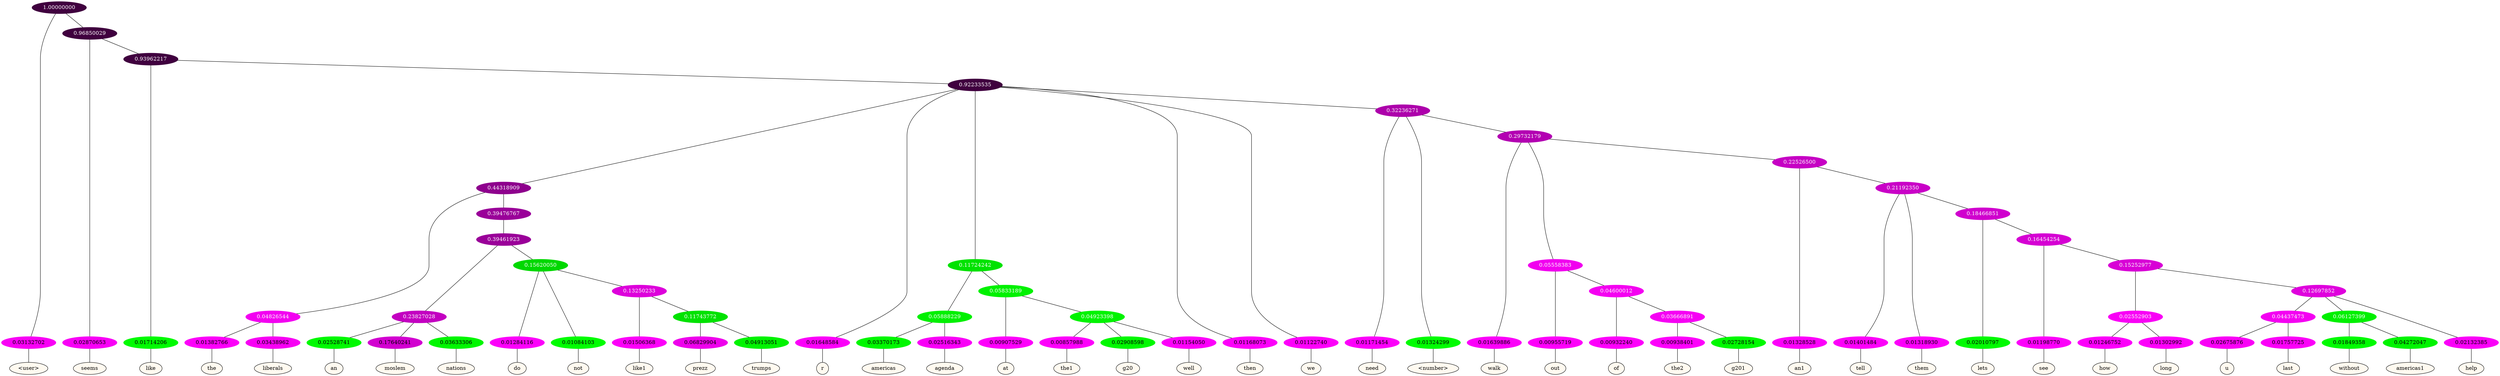 graph {
	node [format=png height=0.15 nodesep=0.001 ordering=out overlap=prism overlap_scaling=0.01 ranksep=0.001 ratio=0.2 style=filled width=0.15]
	{
		rank=same
		a_w_1 [label="\<user\>" color=black fillcolor=floralwhite style="filled,solid"]
		a_w_3 [label=seems color=black fillcolor=floralwhite style="filled,solid"]
		a_w_5 [label=like color=black fillcolor=floralwhite style="filled,solid"]
		a_w_20 [label=the color=black fillcolor=floralwhite style="filled,solid"]
		a_w_21 [label=liberals color=black fillcolor=floralwhite style="filled,solid"]
		a_w_39 [label=an color=black fillcolor=floralwhite style="filled,solid"]
		a_w_40 [label=moslem color=black fillcolor=floralwhite style="filled,solid"]
		a_w_41 [label=nations color=black fillcolor=floralwhite style="filled,solid"]
		a_w_42 [label=do color=black fillcolor=floralwhite style="filled,solid"]
		a_w_43 [label=not color=black fillcolor=floralwhite style="filled,solid"]
		a_w_50 [label=like1 color=black fillcolor=floralwhite style="filled,solid"]
		a_w_56 [label=prezz color=black fillcolor=floralwhite style="filled,solid"]
		a_w_57 [label=trumps color=black fillcolor=floralwhite style="filled,solid"]
		a_w_8 [label=r color=black fillcolor=floralwhite style="filled,solid"]
		a_w_23 [label=americas color=black fillcolor=floralwhite style="filled,solid"]
		a_w_24 [label=agenda color=black fillcolor=floralwhite style="filled,solid"]
		a_w_25 [label=at color=black fillcolor=floralwhite style="filled,solid"]
		a_w_32 [label=the1 color=black fillcolor=floralwhite style="filled,solid"]
		a_w_33 [label=g20 color=black fillcolor=floralwhite style="filled,solid"]
		a_w_34 [label=well color=black fillcolor=floralwhite style="filled,solid"]
		a_w_10 [label=then color=black fillcolor=floralwhite style="filled,solid"]
		a_w_11 [label=we color=black fillcolor=floralwhite style="filled,solid"]
		a_w_17 [label=need color=black fillcolor=floralwhite style="filled,solid"]
		a_w_18 [label="\<number\>" color=black fillcolor=floralwhite style="filled,solid"]
		a_w_27 [label=walk color=black fillcolor=floralwhite style="filled,solid"]
		a_w_35 [label=out color=black fillcolor=floralwhite style="filled,solid"]
		a_w_45 [label=of color=black fillcolor=floralwhite style="filled,solid"]
		a_w_52 [label=the2 color=black fillcolor=floralwhite style="filled,solid"]
		a_w_53 [label=g201 color=black fillcolor=floralwhite style="filled,solid"]
		a_w_37 [label=an1 color=black fillcolor=floralwhite style="filled,solid"]
		a_w_47 [label=tell color=black fillcolor=floralwhite style="filled,solid"]
		a_w_48 [label=them color=black fillcolor=floralwhite style="filled,solid"]
		a_w_54 [label=lets color=black fillcolor=floralwhite style="filled,solid"]
		a_w_58 [label=see color=black fillcolor=floralwhite style="filled,solid"]
		a_w_62 [label=how color=black fillcolor=floralwhite style="filled,solid"]
		a_w_63 [label=long color=black fillcolor=floralwhite style="filled,solid"]
		a_w_67 [label=u color=black fillcolor=floralwhite style="filled,solid"]
		a_w_68 [label=last color=black fillcolor=floralwhite style="filled,solid"]
		a_w_69 [label=without color=black fillcolor=floralwhite style="filled,solid"]
		a_w_70 [label=americas1 color=black fillcolor=floralwhite style="filled,solid"]
		a_w_66 [label=help color=black fillcolor=floralwhite style="filled,solid"]
	}
	a_n_1 -- a_w_1
	a_n_3 -- a_w_3
	a_n_5 -- a_w_5
	a_n_20 -- a_w_20
	a_n_21 -- a_w_21
	a_n_39 -- a_w_39
	a_n_40 -- a_w_40
	a_n_41 -- a_w_41
	a_n_42 -- a_w_42
	a_n_43 -- a_w_43
	a_n_50 -- a_w_50
	a_n_56 -- a_w_56
	a_n_57 -- a_w_57
	a_n_8 -- a_w_8
	a_n_23 -- a_w_23
	a_n_24 -- a_w_24
	a_n_25 -- a_w_25
	a_n_32 -- a_w_32
	a_n_33 -- a_w_33
	a_n_34 -- a_w_34
	a_n_10 -- a_w_10
	a_n_11 -- a_w_11
	a_n_17 -- a_w_17
	a_n_18 -- a_w_18
	a_n_27 -- a_w_27
	a_n_35 -- a_w_35
	a_n_45 -- a_w_45
	a_n_52 -- a_w_52
	a_n_53 -- a_w_53
	a_n_37 -- a_w_37
	a_n_47 -- a_w_47
	a_n_48 -- a_w_48
	a_n_54 -- a_w_54
	a_n_58 -- a_w_58
	a_n_62 -- a_w_62
	a_n_63 -- a_w_63
	a_n_67 -- a_w_67
	a_n_68 -- a_w_68
	a_n_69 -- a_w_69
	a_n_70 -- a_w_70
	a_n_66 -- a_w_66
	{
		rank=same
		a_n_1 [label=0.03132702 color="0.835 1.000 0.969" fontcolor=black]
		a_n_3 [label=0.02870653 color="0.835 1.000 0.971" fontcolor=black]
		a_n_5 [label=0.01714206 color="0.334 1.000 0.983" fontcolor=black]
		a_n_20 [label=0.01382766 color="0.835 1.000 0.986" fontcolor=black]
		a_n_21 [label=0.03438962 color="0.835 1.000 0.966" fontcolor=black]
		a_n_39 [label=0.02528741 color="0.334 1.000 0.975" fontcolor=black]
		a_n_40 [label=0.17640241 color="0.835 1.000 0.824" fontcolor=black]
		a_n_41 [label=0.03633306 color="0.334 1.000 0.964" fontcolor=black]
		a_n_42 [label=0.01284116 color="0.835 1.000 0.987" fontcolor=black]
		a_n_43 [label=0.01084103 color="0.334 1.000 0.989" fontcolor=black]
		a_n_50 [label=0.01506368 color="0.835 1.000 0.985" fontcolor=black]
		a_n_56 [label=0.06829904 color="0.835 1.000 0.932" fontcolor=black]
		a_n_57 [label=0.04913051 color="0.334 1.000 0.951" fontcolor=black]
		a_n_8 [label=0.01648584 color="0.835 1.000 0.984" fontcolor=black]
		a_n_23 [label=0.03370173 color="0.334 1.000 0.966" fontcolor=black]
		a_n_24 [label=0.02516343 color="0.835 1.000 0.975" fontcolor=black]
		a_n_25 [label=0.00907529 color="0.835 1.000 0.991" fontcolor=black]
		a_n_32 [label=0.00857988 color="0.835 1.000 0.991" fontcolor=black]
		a_n_33 [label=0.02908598 color="0.334 1.000 0.971" fontcolor=black]
		a_n_34 [label=0.01154050 color="0.835 1.000 0.988" fontcolor=black]
		a_n_10 [label=0.01168073 color="0.835 1.000 0.988" fontcolor=black]
		a_n_11 [label=0.01122740 color="0.835 1.000 0.989" fontcolor=black]
		a_n_17 [label=0.01171454 color="0.835 1.000 0.988" fontcolor=black]
		a_n_18 [label=0.01324299 color="0.334 1.000 0.987" fontcolor=black]
		a_n_27 [label=0.01639886 color="0.835 1.000 0.984" fontcolor=black]
		a_n_35 [label=0.00955719 color="0.835 1.000 0.990" fontcolor=black]
		a_n_45 [label=0.00932240 color="0.835 1.000 0.991" fontcolor=black]
		a_n_52 [label=0.00938401 color="0.835 1.000 0.991" fontcolor=black]
		a_n_53 [label=0.02728154 color="0.334 1.000 0.973" fontcolor=black]
		a_n_37 [label=0.01328528 color="0.835 1.000 0.987" fontcolor=black]
		a_n_47 [label=0.01401484 color="0.835 1.000 0.986" fontcolor=black]
		a_n_48 [label=0.01318930 color="0.835 1.000 0.987" fontcolor=black]
		a_n_54 [label=0.02010797 color="0.334 1.000 0.980" fontcolor=black]
		a_n_58 [label=0.01198770 color="0.835 1.000 0.988" fontcolor=black]
		a_n_62 [label=0.01246752 color="0.835 1.000 0.988" fontcolor=black]
		a_n_63 [label=0.01302992 color="0.835 1.000 0.987" fontcolor=black]
		a_n_67 [label=0.02675876 color="0.835 1.000 0.973" fontcolor=black]
		a_n_68 [label=0.01757725 color="0.835 1.000 0.982" fontcolor=black]
		a_n_69 [label=0.01849358 color="0.334 1.000 0.982" fontcolor=black]
		a_n_70 [label=0.04272047 color="0.334 1.000 0.957" fontcolor=black]
		a_n_66 [label=0.02132385 color="0.835 1.000 0.979" fontcolor=black]
	}
	a_n_0 [label=1.00000000 color="0.835 1.000 0.250" fontcolor=grey99]
	a_n_0 -- a_n_1
	a_n_2 [label=0.96850029 color="0.835 1.000 0.250" fontcolor=grey99]
	a_n_0 -- a_n_2
	a_n_2 -- a_n_3
	a_n_4 [label=0.93962217 color="0.835 1.000 0.250" fontcolor=grey99]
	a_n_2 -- a_n_4
	a_n_4 -- a_n_5
	a_n_6 [label=0.92233535 color="0.835 1.000 0.250" fontcolor=grey99]
	a_n_4 -- a_n_6
	a_n_7 [label=0.44318909 color="0.835 1.000 0.557" fontcolor=grey99]
	a_n_6 -- a_n_7
	a_n_6 -- a_n_8
	a_n_9 [label=0.11724242 color="0.334 1.000 0.883" fontcolor=grey99]
	a_n_6 -- a_n_9
	a_n_6 -- a_n_10
	a_n_6 -- a_n_11
	a_n_12 [label=0.32236271 color="0.835 1.000 0.678" fontcolor=grey99]
	a_n_6 -- a_n_12
	a_n_13 [label=0.04826544 color="0.835 1.000 0.952" fontcolor=grey99]
	a_n_7 -- a_n_13
	a_n_14 [label=0.39476767 color="0.835 1.000 0.605" fontcolor=grey99]
	a_n_7 -- a_n_14
	a_n_15 [label=0.05888229 color="0.334 1.000 0.941" fontcolor=grey99]
	a_n_9 -- a_n_15
	a_n_16 [label=0.05833189 color="0.334 1.000 0.942" fontcolor=grey99]
	a_n_9 -- a_n_16
	a_n_12 -- a_n_17
	a_n_12 -- a_n_18
	a_n_19 [label=0.29732179 color="0.835 1.000 0.703" fontcolor=grey99]
	a_n_12 -- a_n_19
	a_n_13 -- a_n_20
	a_n_13 -- a_n_21
	a_n_22 [label=0.39461923 color="0.835 1.000 0.605" fontcolor=grey99]
	a_n_14 -- a_n_22
	a_n_15 -- a_n_23
	a_n_15 -- a_n_24
	a_n_16 -- a_n_25
	a_n_26 [label=0.04923398 color="0.334 1.000 0.951" fontcolor=grey99]
	a_n_16 -- a_n_26
	a_n_19 -- a_n_27
	a_n_28 [label=0.05558383 color="0.835 1.000 0.944" fontcolor=grey99]
	a_n_19 -- a_n_28
	a_n_29 [label=0.22526500 color="0.835 1.000 0.775" fontcolor=grey99]
	a_n_19 -- a_n_29
	a_n_30 [label=0.23827028 color="0.835 1.000 0.762" fontcolor=grey99]
	a_n_22 -- a_n_30
	a_n_31 [label=0.15620050 color="0.334 1.000 0.844" fontcolor=grey99]
	a_n_22 -- a_n_31
	a_n_26 -- a_n_32
	a_n_26 -- a_n_33
	a_n_26 -- a_n_34
	a_n_28 -- a_n_35
	a_n_36 [label=0.04600012 color="0.835 1.000 0.954" fontcolor=grey99]
	a_n_28 -- a_n_36
	a_n_29 -- a_n_37
	a_n_38 [label=0.21192350 color="0.835 1.000 0.788" fontcolor=grey99]
	a_n_29 -- a_n_38
	a_n_30 -- a_n_39
	a_n_30 -- a_n_40
	a_n_30 -- a_n_41
	a_n_31 -- a_n_42
	a_n_31 -- a_n_43
	a_n_44 [label=0.13250233 color="0.835 1.000 0.867" fontcolor=grey99]
	a_n_31 -- a_n_44
	a_n_36 -- a_n_45
	a_n_46 [label=0.03666891 color="0.835 1.000 0.963" fontcolor=grey99]
	a_n_36 -- a_n_46
	a_n_38 -- a_n_47
	a_n_38 -- a_n_48
	a_n_49 [label=0.18466851 color="0.835 1.000 0.815" fontcolor=grey99]
	a_n_38 -- a_n_49
	a_n_44 -- a_n_50
	a_n_51 [label=0.11743772 color="0.334 1.000 0.883" fontcolor=grey99]
	a_n_44 -- a_n_51
	a_n_46 -- a_n_52
	a_n_46 -- a_n_53
	a_n_49 -- a_n_54
	a_n_55 [label=0.16454254 color="0.835 1.000 0.835" fontcolor=grey99]
	a_n_49 -- a_n_55
	a_n_51 -- a_n_56
	a_n_51 -- a_n_57
	a_n_55 -- a_n_58
	a_n_59 [label=0.15252977 color="0.835 1.000 0.847" fontcolor=grey99]
	a_n_55 -- a_n_59
	a_n_60 [label=0.02552903 color="0.835 1.000 0.974" fontcolor=grey99]
	a_n_59 -- a_n_60
	a_n_61 [label=0.12697852 color="0.835 1.000 0.873" fontcolor=grey99]
	a_n_59 -- a_n_61
	a_n_60 -- a_n_62
	a_n_60 -- a_n_63
	a_n_64 [label=0.04437473 color="0.835 1.000 0.956" fontcolor=grey99]
	a_n_61 -- a_n_64
	a_n_65 [label=0.06127399 color="0.334 1.000 0.939" fontcolor=grey99]
	a_n_61 -- a_n_65
	a_n_61 -- a_n_66
	a_n_64 -- a_n_67
	a_n_64 -- a_n_68
	a_n_65 -- a_n_69
	a_n_65 -- a_n_70
}
